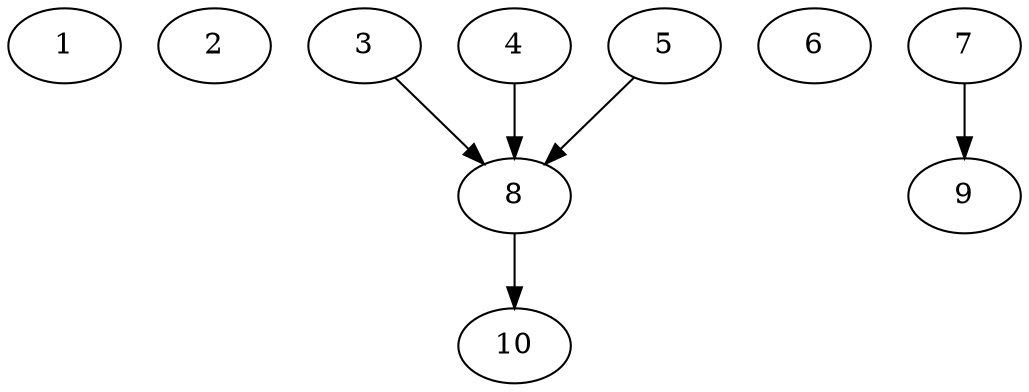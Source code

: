 // DAG automatically generated by daggen at Thu Oct  3 13:58:05 2019
// ./daggen --dot -n 10 --ccr 0.5 --fat 0.7 --regular 0.5 --density 0.5 --mindata 5242880 --maxdata 52428800 
digraph G {
  1 [size="79321088", alpha="0.14", expect_size="39660544"] 
  2 [size="30324736", alpha="0.20", expect_size="15162368"] 
  3 [size="42944512", alpha="0.13", expect_size="21472256"] 
  3 -> 8 [size ="21472256"]
  4 [size="56430592", alpha="0.01", expect_size="28215296"] 
  4 -> 8 [size ="28215296"]
  5 [size="28645376", alpha="0.07", expect_size="14322688"] 
  5 -> 8 [size ="14322688"]
  6 [size="101945344", alpha="0.18", expect_size="50972672"] 
  7 [size="65130496", alpha="0.09", expect_size="32565248"] 
  7 -> 9 [size ="32565248"]
  8 [size="98981888", alpha="0.10", expect_size="49490944"] 
  8 -> 10 [size ="49490944"]
  9 [size="28102656", alpha="0.15", expect_size="14051328"] 
  10 [size="24694784", alpha="0.16", expect_size="12347392"] 
}
